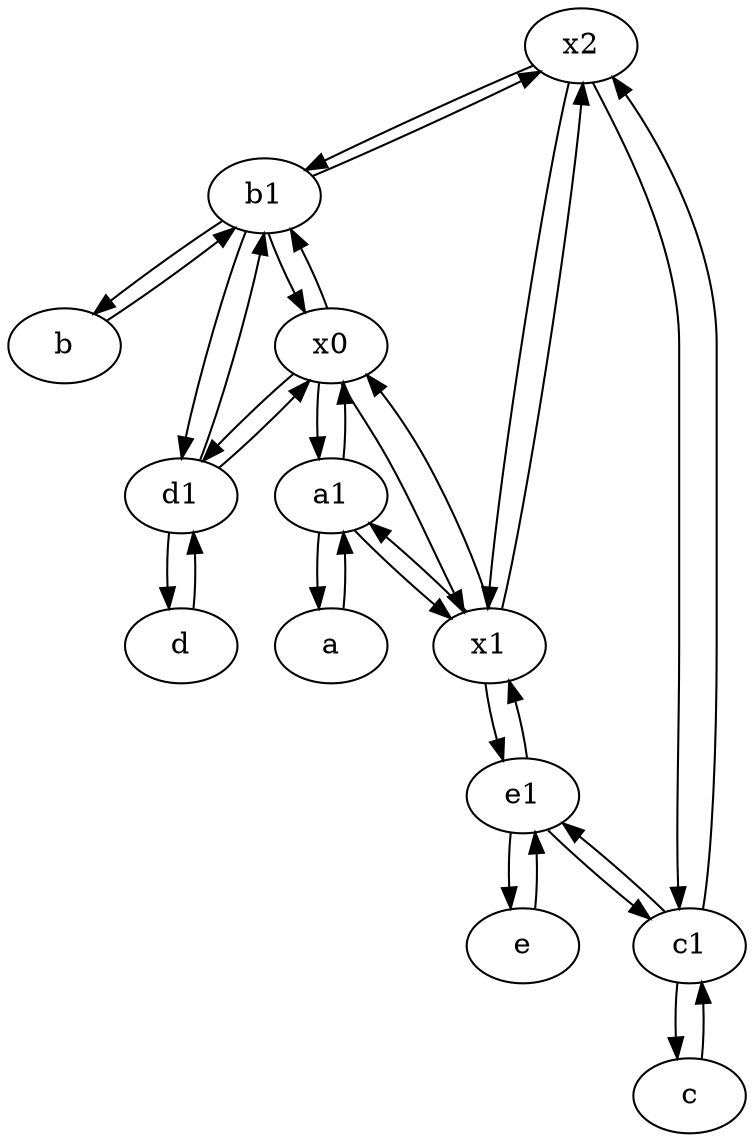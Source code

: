 digraph  {
	x2;
	b [pos="50,20!"];
	a1 [pos="40,15!"];
	d [pos="20,30!"];
	e [pos="30,50!"];
	d1 [pos="25,30!"];
	b1 [pos="45,20!"];
	a [pos="40,10!"];
	e1 [pos="25,45!"];
	x1;
	c [pos="20,10!"];
	x0;
	c1 [pos="30,15!"];
	x1 -> a1;
	x0 -> b1;
	a1 -> x1;
	x1 -> x2;
	e1 -> e;
	c -> c1;
	b1 -> d1;
	e -> e1;
	b1 -> x2;
	x0 -> d1;
	d -> d1;
	b1 -> b;
	c1 -> x2;
	x2 -> x1;
	x0 -> a1;
	x1 -> x0;
	a1 -> x0;
	d1 -> b1;
	b -> b1;
	a1 -> a;
	a -> a1;
	x1 -> e1;
	x0 -> x1;
	d1 -> d;
	b1 -> x0;
	c1 -> c;
	d1 -> x0;
	e1 -> x1;
	x2 -> b1;
	c1 -> e1;
	x2 -> c1;
	e1 -> c1;

	}